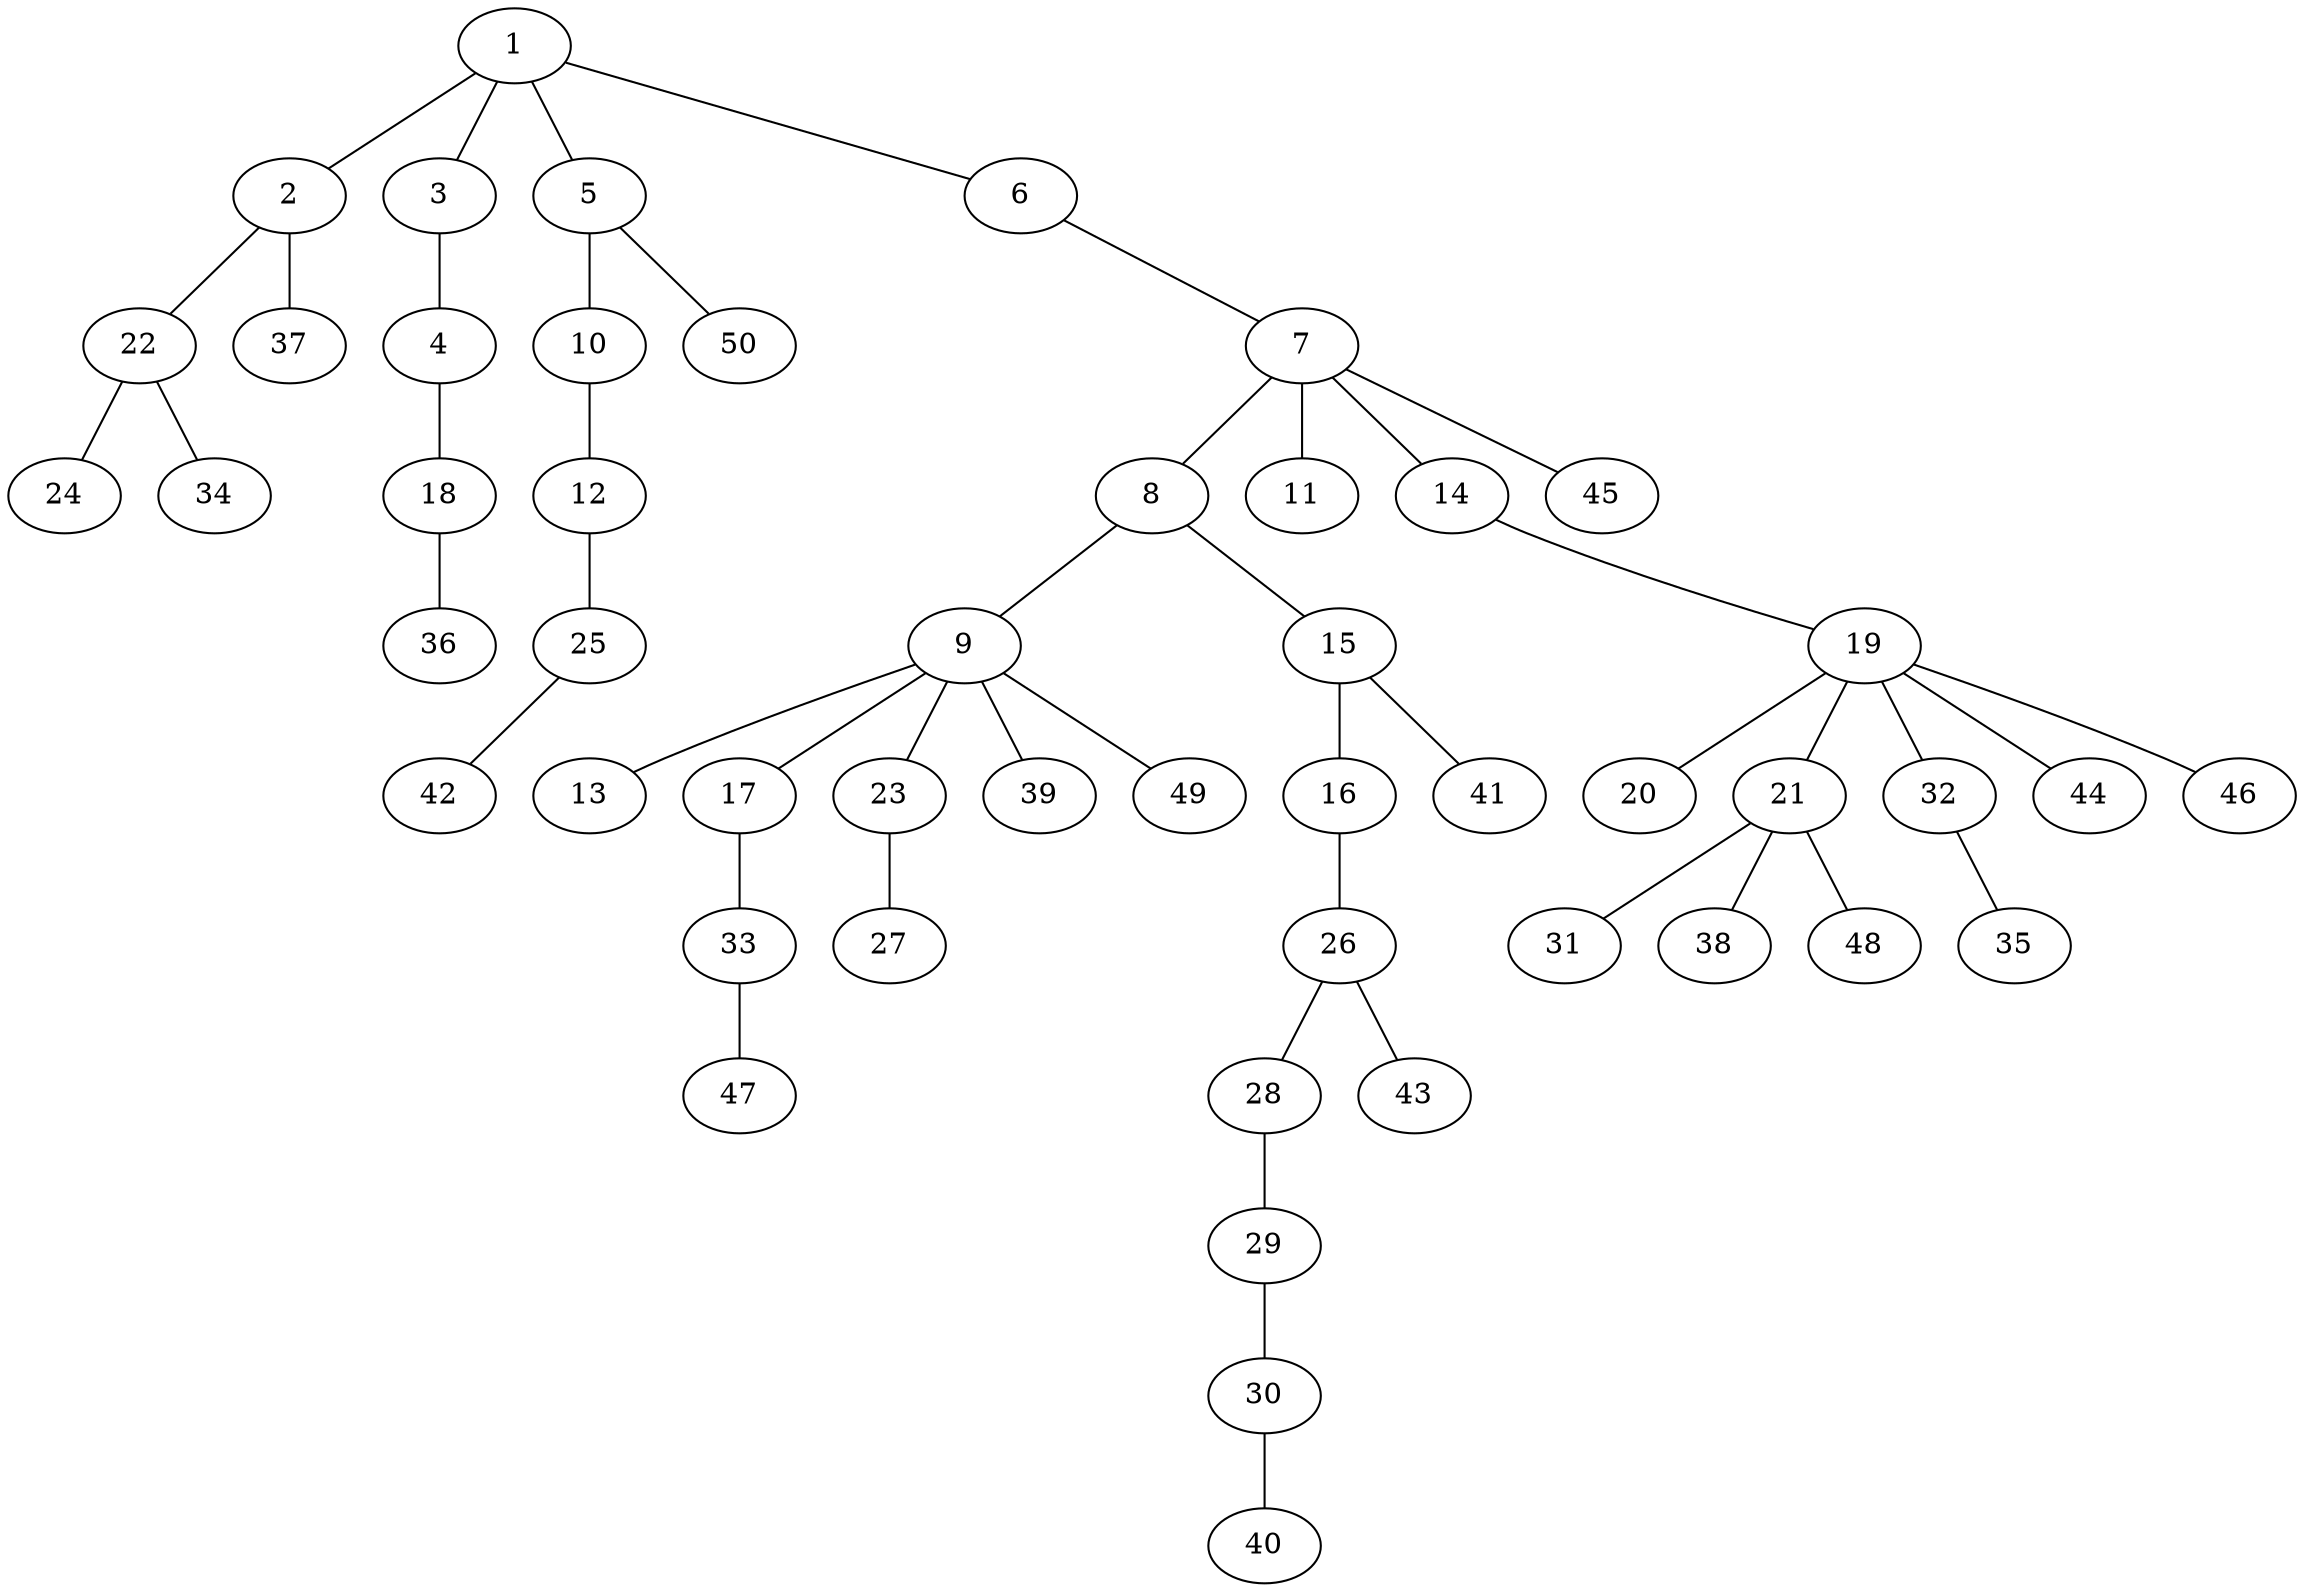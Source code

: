 graph graphname {1--2
1--3
1--5
1--6
2--22
2--37
3--4
4--18
5--10
5--50
6--7
7--8
7--11
7--14
7--45
8--9
8--15
9--13
9--17
9--23
9--39
9--49
10--12
12--25
14--19
15--16
15--41
16--26
17--33
18--36
19--20
19--21
19--32
19--44
19--46
21--31
21--38
21--48
22--24
22--34
23--27
25--42
26--28
26--43
28--29
29--30
30--40
32--35
33--47
}